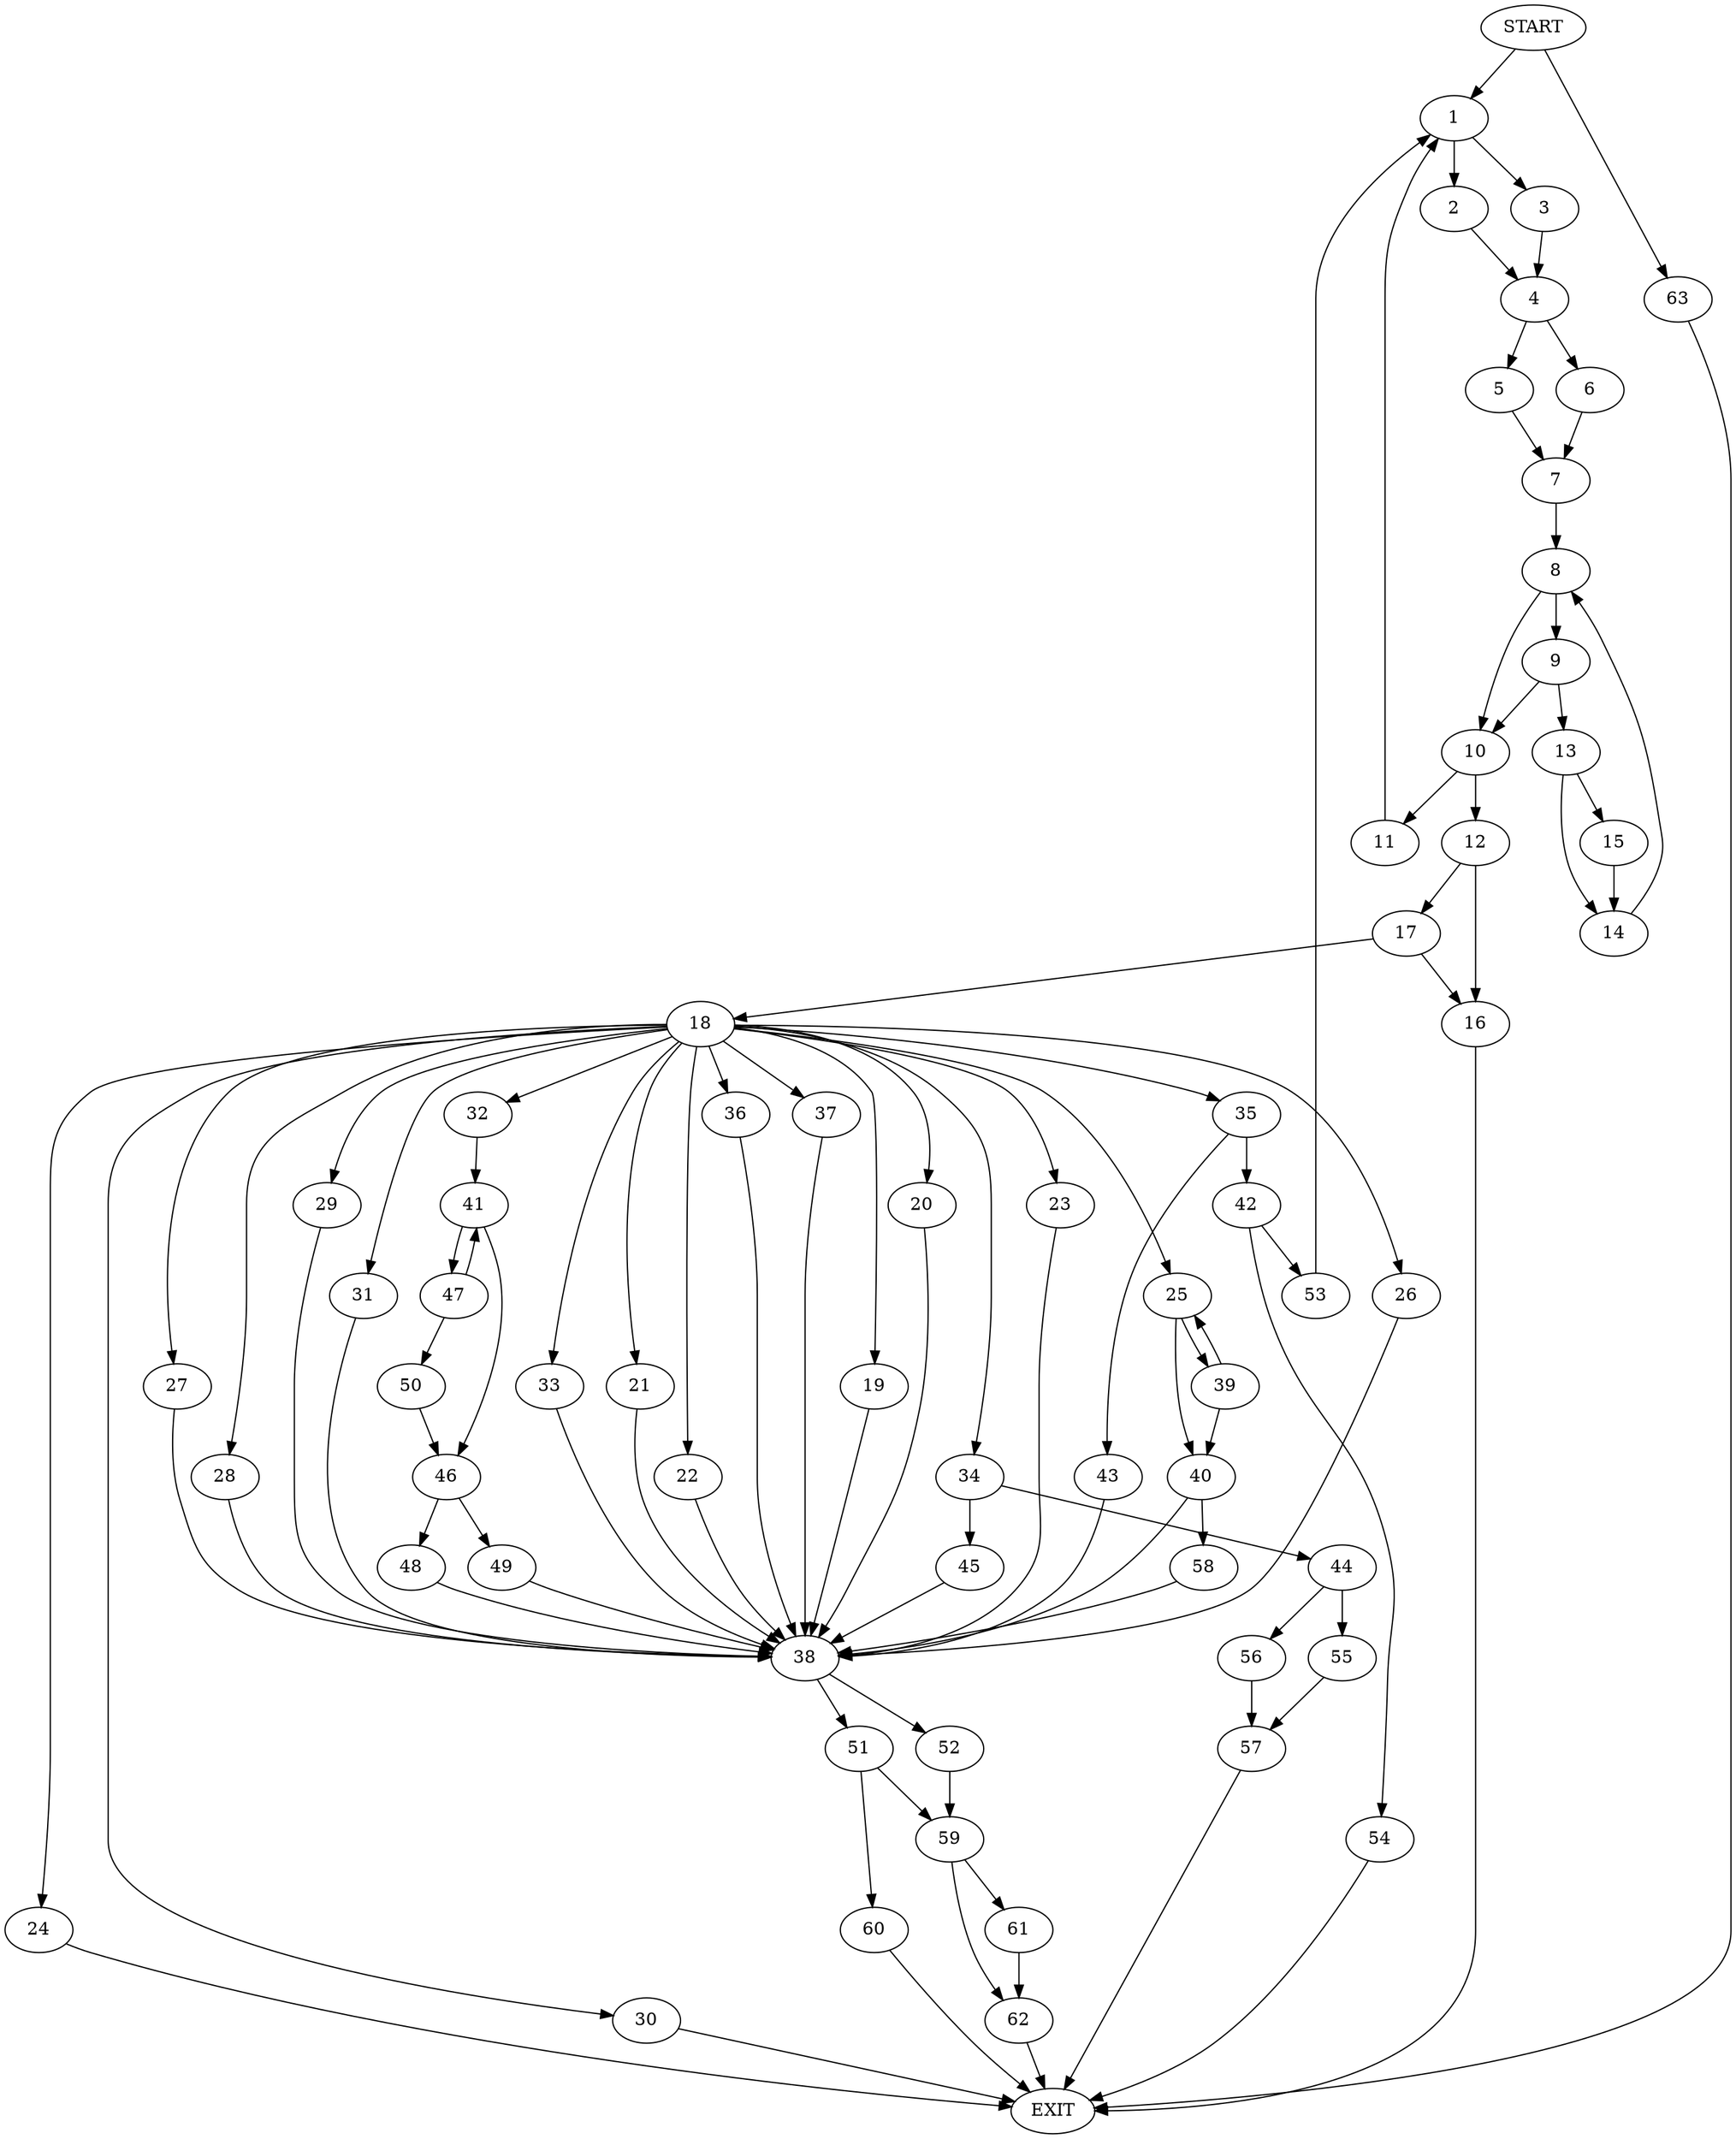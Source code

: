 digraph {
0 [label="START"]
64 [label="EXIT"]
0 -> 1
1 -> 2
1 -> 3
3 -> 4
2 -> 4
4 -> 5
4 -> 6
5 -> 7
6 -> 7
7 -> 8
8 -> 9
8 -> 10
10 -> 11
10 -> 12
9 -> 13
9 -> 10
13 -> 14
13 -> 15
14 -> 8
15 -> 14
11 -> 1
12 -> 16
12 -> 17
16 -> 64
17 -> 16
17 -> 18
18 -> 19
18 -> 20
18 -> 21
18 -> 22
18 -> 23
18 -> 24
18 -> 25
18 -> 26
18 -> 27
18 -> 28
18 -> 29
18 -> 30
18 -> 31
18 -> 32
18 -> 33
18 -> 34
18 -> 35
18 -> 36
18 -> 37
36 -> 38
19 -> 38
21 -> 38
20 -> 38
30 -> 64
25 -> 39
25 -> 40
24 -> 64
37 -> 38
26 -> 38
28 -> 38
32 -> 41
31 -> 38
35 -> 42
35 -> 43
33 -> 38
22 -> 38
27 -> 38
34 -> 44
34 -> 45
29 -> 38
23 -> 38
41 -> 46
41 -> 47
46 -> 48
46 -> 49
47 -> 41
47 -> 50
50 -> 46
49 -> 38
48 -> 38
38 -> 51
38 -> 52
43 -> 38
42 -> 53
42 -> 54
53 -> 1
54 -> 64
45 -> 38
44 -> 55
44 -> 56
55 -> 57
56 -> 57
57 -> 64
40 -> 58
40 -> 38
39 -> 25
39 -> 40
58 -> 38
52 -> 59
51 -> 59
51 -> 60
59 -> 61
59 -> 62
60 -> 64
61 -> 62
62 -> 64
0 -> 63
63 -> 64
}
